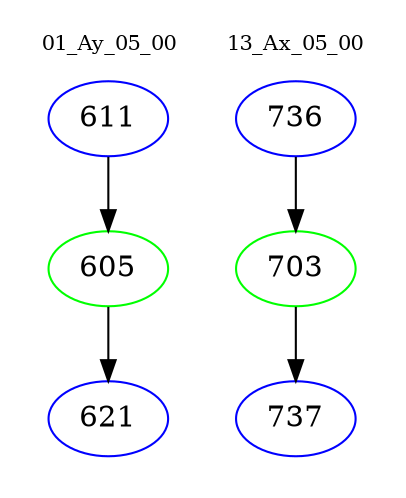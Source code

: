 digraph{
subgraph cluster_0 {
color = white
label = "01_Ay_05_00";
fontsize=10;
T0_611 [label="611", color="blue"]
T0_611 -> T0_605 [color="black"]
T0_605 [label="605", color="green"]
T0_605 -> T0_621 [color="black"]
T0_621 [label="621", color="blue"]
}
subgraph cluster_1 {
color = white
label = "13_Ax_05_00";
fontsize=10;
T1_736 [label="736", color="blue"]
T1_736 -> T1_703 [color="black"]
T1_703 [label="703", color="green"]
T1_703 -> T1_737 [color="black"]
T1_737 [label="737", color="blue"]
}
}
